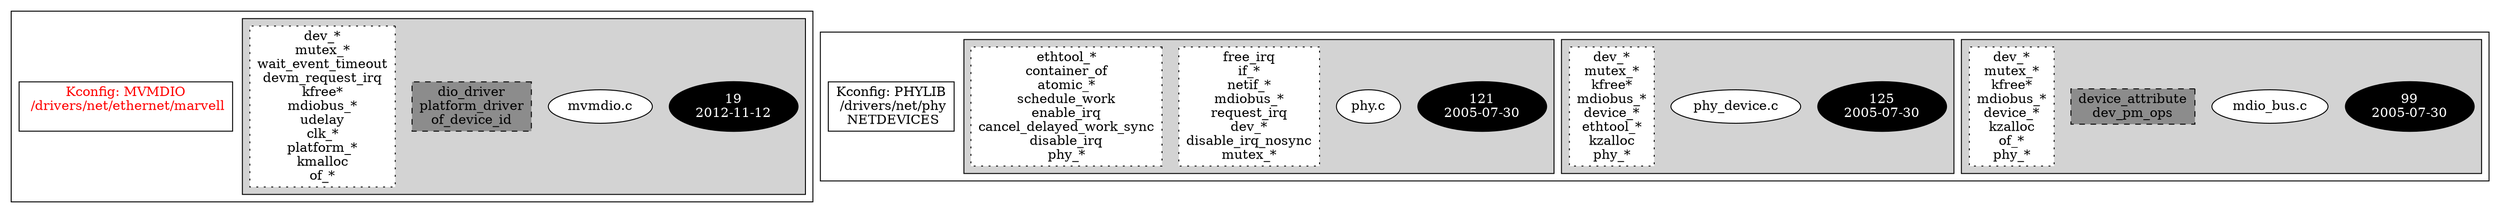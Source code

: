 digraph Driver {
	ranksep=2;
	splines=ortho;
	//Symbol: MVMDIO
	subgraph "cluster_MVMDIO"{
		subgraph "cluster_mvmdio.c" {
			style=filled
			"commit_mvmdio.c" [style=filled, fillcolor=black, fontcolor=white, label="19\n2012-11-12"];
			"mvmdio.c" [style=filled, fillcolor=white, fontcolor=black, label="mvmdio.c\n"];
			"structs-mvmdio.c" [style="filled,dashed" shape=box, fillcolor=grey55, fontcolor=black, label="dio_driver\nplatform_driver\nof_device_id\n"];
			"funccall0-mvmdio.c" [style="filled,dotted" shape=box, fillcolor=white, fontcolor=black, label="dev_*\nmutex_*\nwait_event_timeout\ndevm_request_irq\nkfree*\nmdiobus_*\nudelay\nclk_*\nplatform_*\nkmalloc\nof_*\n"];
		}
		"K:MVMDIO" [label="Kconfig: MVMDIO\n /drivers/net/ethernet/marvell\n ", shape=box, fontcolor=red];
	}
	//Symbol: PHYLIB
	subgraph "cluster_PHYLIB"{
		subgraph "cluster_mdio_bus.c" {
			style=filled
			"commit_mdio_bus.c" [style=filled, fillcolor=black, fontcolor=white, label="99\n2005-07-30"];
			"mdio_bus.c" [style=filled, fillcolor=white, fontcolor=black, label="mdio_bus.c\n"];
			"structs-mdio_bus.c" [style="filled,dashed" shape=box, fillcolor=grey55, fontcolor=black, label="device_attribute\ndev_pm_ops\n"];
			"funccall0-mdio_bus.c" [style="filled,dotted" shape=box, fillcolor=white, fontcolor=black, label="dev_*\nmutex_*\nkfree*\nmdiobus_*\ndevice_*\nkzalloc\nof_*\nphy_*\n"];
		}
		subgraph "cluster_phy_device.c" {
			style=filled
			"commit_phy_device.c" [style=filled, fillcolor=black, fontcolor=white, label="125\n2005-07-30"];
			"phy_device.c" [style=filled, fillcolor=white, fontcolor=black, label="phy_device.c\n"];
			"funccall0-phy_device.c" [style="filled,dotted" shape=box, fillcolor=white, fontcolor=black, label="dev_*\nmutex_*\nkfree*\nmdiobus_*\ndevice_*\nethtool_*\nkzalloc\nphy_*\n"];
		}
		subgraph "cluster_phy.c" {
			style=filled
			"commit_phy.c" [style=filled, fillcolor=black, fontcolor=white, label="121\n2005-07-30"];
			"phy.c" [style=filled, fillcolor=white, fontcolor=black, label="phy.c\n"];
			"funccall2-phy.c" [style="filled,dotted" shape=box, fillcolor=white, fontcolor=black, label="free_irq\nif_*\nnetif_*\nmdiobus_*\nrequest_irq\ndev_*\ndisable_irq_nosync\nmutex_*\n"];
			"funccall1-phy.c" [style="filled,dotted" shape=box, fillcolor=white, fontcolor=black, label="ethtool_*\ncontainer_of\natomic_*\nschedule_work\nenable_irq\ncancel_delayed_work_sync\ndisable_irq\nphy_*\n"];
		}
		"K:PHYLIB" [label="Kconfig: PHYLIB\n /drivers/net/phy\n  NETDEVICES ", shape=box];
	}
}
